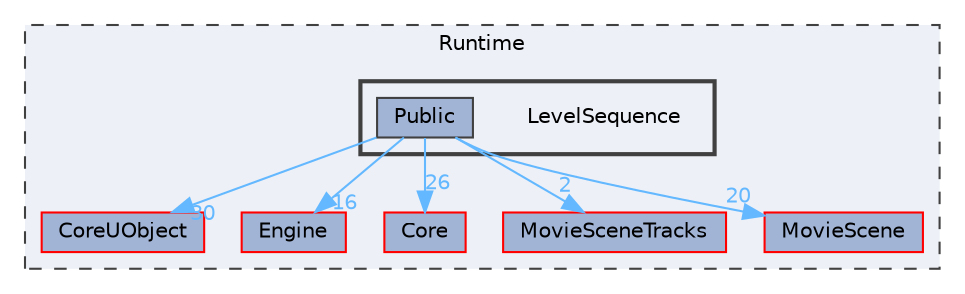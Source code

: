 digraph "LevelSequence"
{
 // INTERACTIVE_SVG=YES
 // LATEX_PDF_SIZE
  bgcolor="transparent";
  edge [fontname=Helvetica,fontsize=10,labelfontname=Helvetica,labelfontsize=10];
  node [fontname=Helvetica,fontsize=10,shape=box,height=0.2,width=0.4];
  compound=true
  subgraph clusterdir_7536b172fbd480bfd146a1b1acd6856b {
    graph [ bgcolor="#edf0f7", pencolor="grey25", label="Runtime", fontname=Helvetica,fontsize=10 style="filled,dashed", URL="dir_7536b172fbd480bfd146a1b1acd6856b.html",tooltip=""]
  dir_4c499e5e32e2b4479ad7e552df73eeae [label="CoreUObject", fillcolor="#a2b4d6", color="red", style="filled", URL="dir_4c499e5e32e2b4479ad7e552df73eeae.html",tooltip=""];
  dir_fdf6aa5c3cf3805bb958134448d60562 [label="Engine", fillcolor="#a2b4d6", color="red", style="filled", URL="dir_fdf6aa5c3cf3805bb958134448d60562.html",tooltip=""];
  dir_0e6cddcc9caa1238c7f3774224afaa45 [label="Core", fillcolor="#a2b4d6", color="red", style="filled", URL="dir_0e6cddcc9caa1238c7f3774224afaa45.html",tooltip=""];
  dir_7de2cf73c957a2c2a3a4f4e3f12897c9 [label="MovieSceneTracks", fillcolor="#a2b4d6", color="red", style="filled", URL="dir_7de2cf73c957a2c2a3a4f4e3f12897c9.html",tooltip=""];
  dir_ed1388184b1cf3e774c585122fc72079 [label="MovieScene", fillcolor="#a2b4d6", color="red", style="filled", URL="dir_ed1388184b1cf3e774c585122fc72079.html",tooltip=""];
  subgraph clusterdir_5a7b79f69a6869e6130eb141a3bf3e35 {
    graph [ bgcolor="#edf0f7", pencolor="grey25", label="", fontname=Helvetica,fontsize=10 style="filled,bold", URL="dir_5a7b79f69a6869e6130eb141a3bf3e35.html",tooltip=""]
    dir_5a7b79f69a6869e6130eb141a3bf3e35 [shape=plaintext, label="LevelSequence"];
  dir_3a5172a48b9dd8356016737e351805f9 [label="Public", fillcolor="#a2b4d6", color="grey25", style="filled", URL="dir_3a5172a48b9dd8356016737e351805f9.html",tooltip=""];
  }
  }
  dir_3a5172a48b9dd8356016737e351805f9->dir_0e6cddcc9caa1238c7f3774224afaa45 [headlabel="26", labeldistance=1.5 headhref="dir_000943_000266.html" href="dir_000943_000266.html" color="steelblue1" fontcolor="steelblue1"];
  dir_3a5172a48b9dd8356016737e351805f9->dir_4c499e5e32e2b4479ad7e552df73eeae [headlabel="30", labeldistance=1.5 headhref="dir_000943_000268.html" href="dir_000943_000268.html" color="steelblue1" fontcolor="steelblue1"];
  dir_3a5172a48b9dd8356016737e351805f9->dir_7de2cf73c957a2c2a3a4f4e3f12897c9 [headlabel="2", labeldistance=1.5 headhref="dir_000943_000675.html" href="dir_000943_000675.html" color="steelblue1" fontcolor="steelblue1"];
  dir_3a5172a48b9dd8356016737e351805f9->dir_ed1388184b1cf3e774c585122fc72079 [headlabel="20", labeldistance=1.5 headhref="dir_000943_000671.html" href="dir_000943_000671.html" color="steelblue1" fontcolor="steelblue1"];
  dir_3a5172a48b9dd8356016737e351805f9->dir_fdf6aa5c3cf3805bb958134448d60562 [headlabel="16", labeldistance=1.5 headhref="dir_000943_000366.html" href="dir_000943_000366.html" color="steelblue1" fontcolor="steelblue1"];
}
